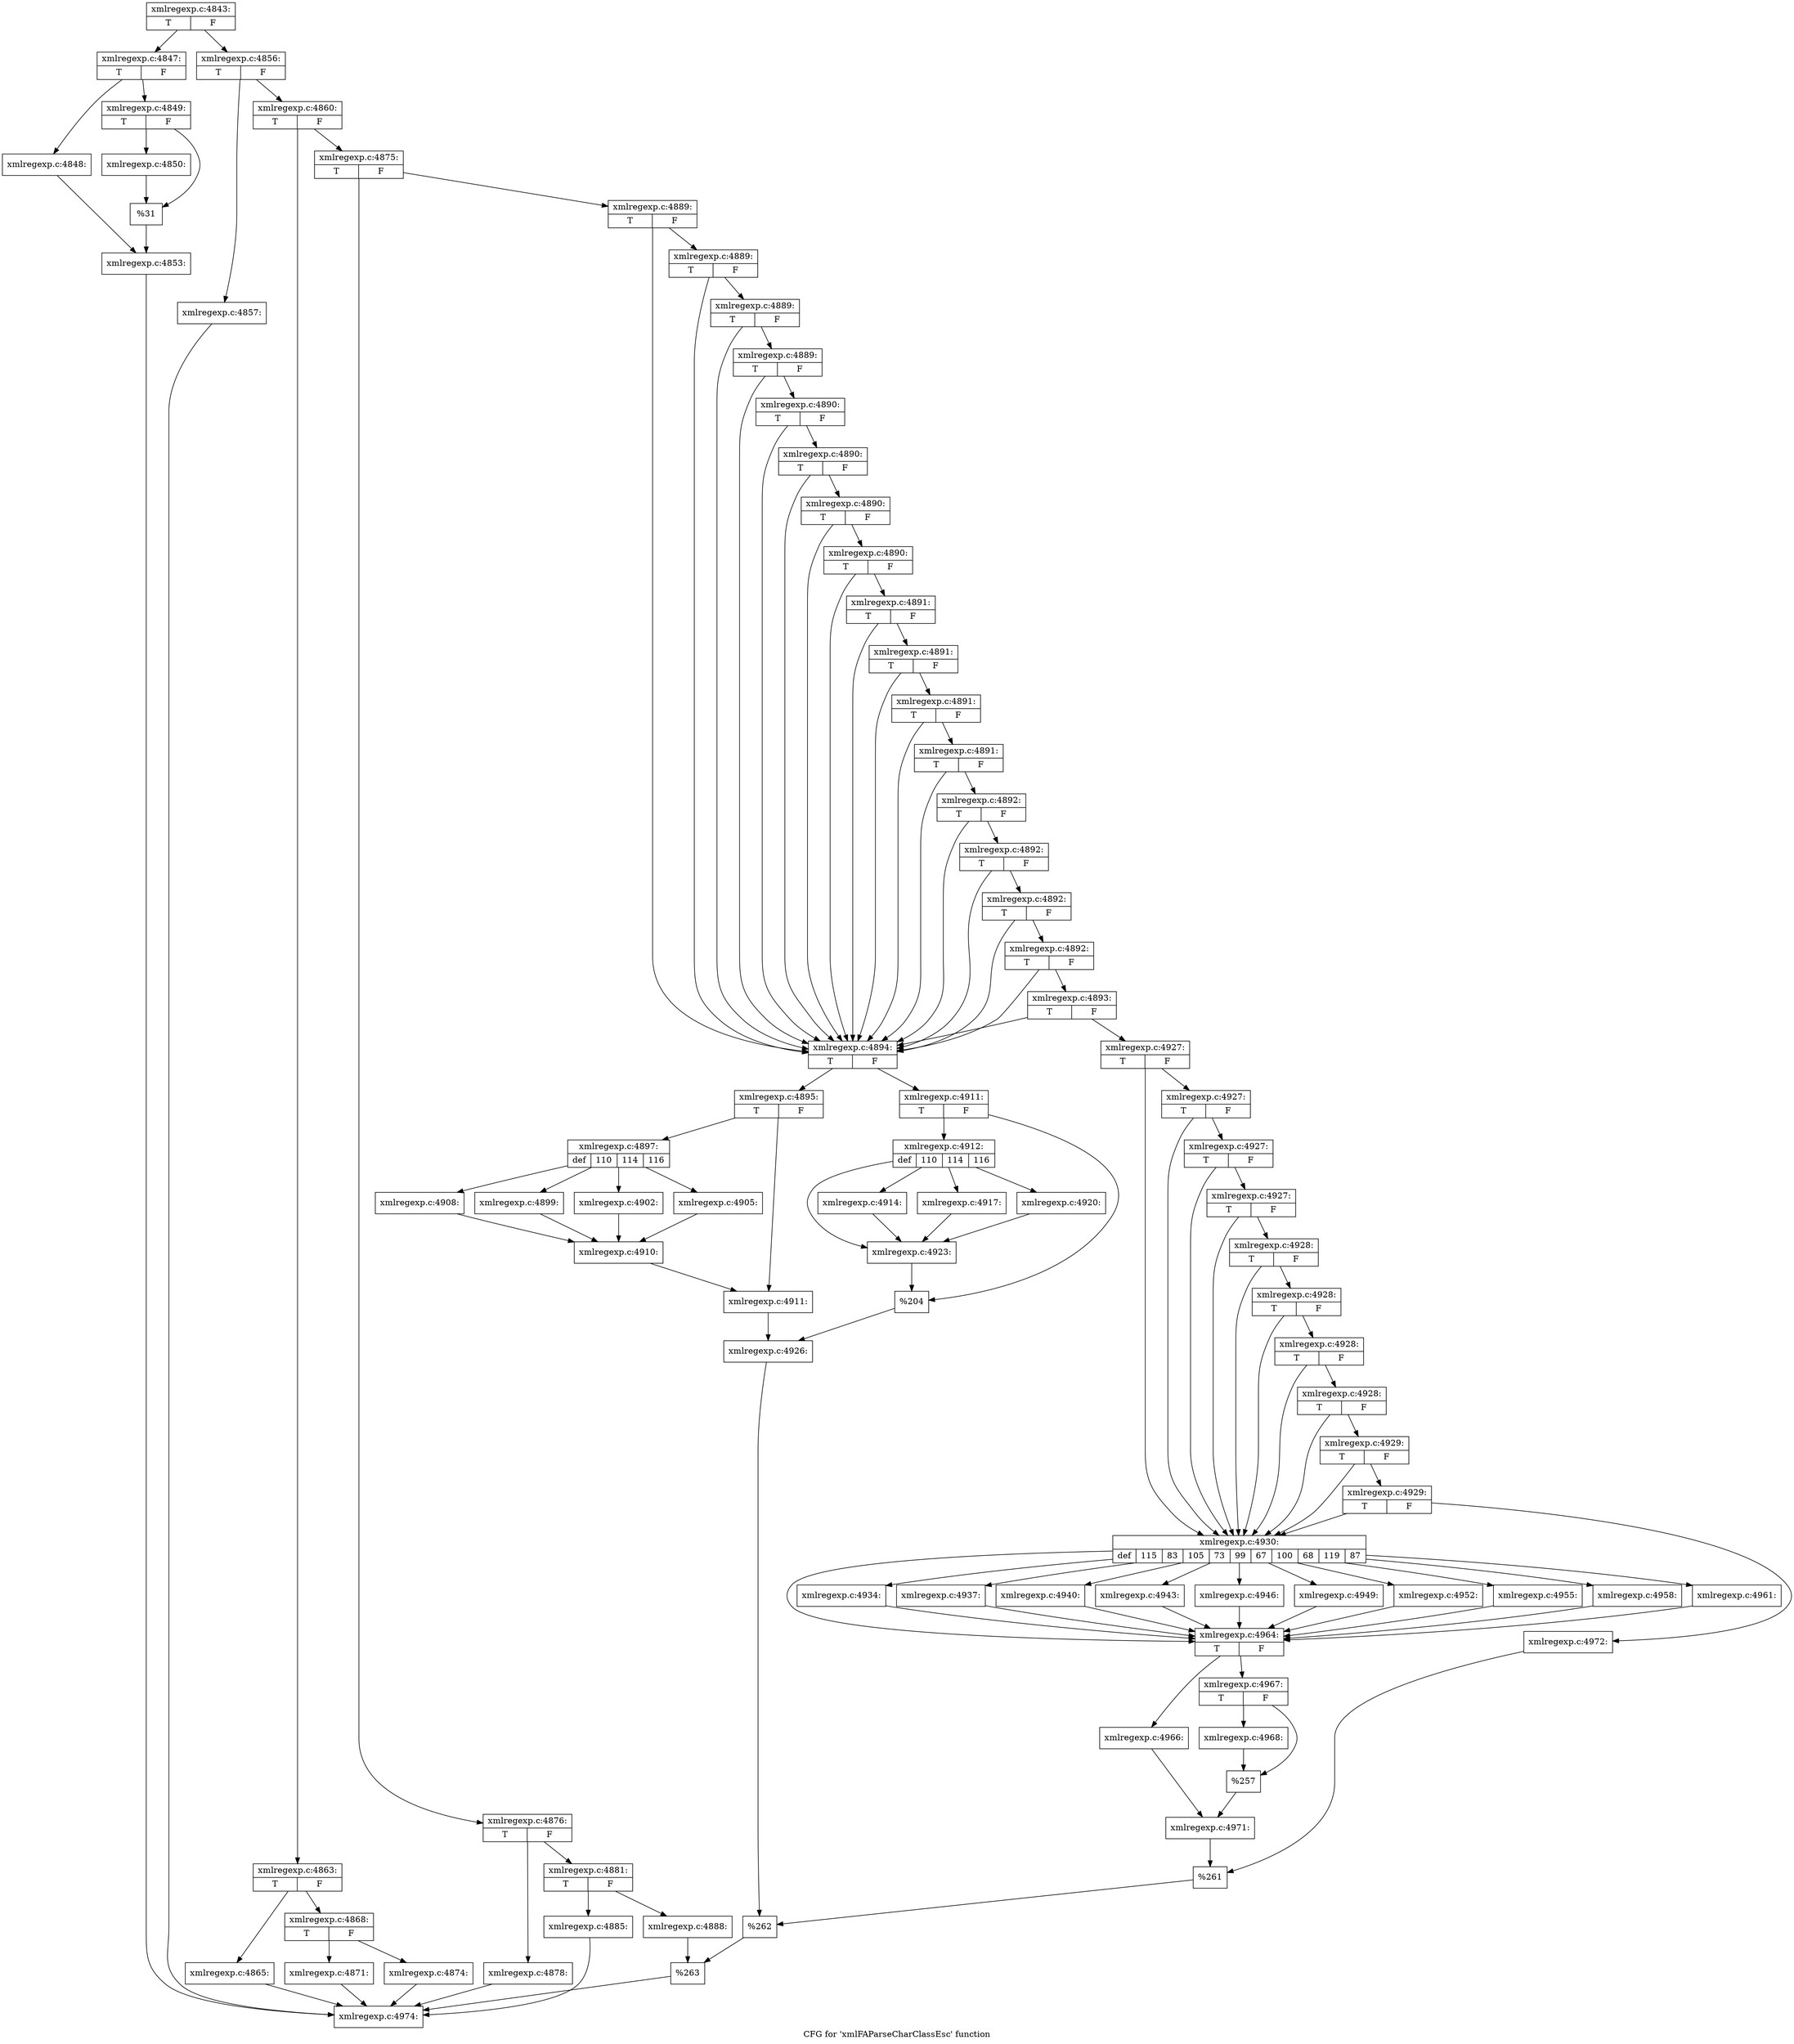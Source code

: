 digraph "CFG for 'xmlFAParseCharClassEsc' function" {
	label="CFG for 'xmlFAParseCharClassEsc' function";

	Node0x41623c0 [shape=record,label="{xmlregexp.c:4843:|{<s0>T|<s1>F}}"];
	Node0x41623c0 -> Node0x4162570;
	Node0x41623c0 -> Node0x41625c0;
	Node0x4162570 [shape=record,label="{xmlregexp.c:4847:|{<s0>T|<s1>F}}"];
	Node0x4162570 -> Node0x43090f0;
	Node0x4162570 -> Node0x4309190;
	Node0x43090f0 [shape=record,label="{xmlregexp.c:4848:}"];
	Node0x43090f0 -> Node0x4309140;
	Node0x4309190 [shape=record,label="{xmlregexp.c:4849:|{<s0>T|<s1>F}}"];
	Node0x4309190 -> Node0x4309a20;
	Node0x4309190 -> Node0x4309a70;
	Node0x4309a20 [shape=record,label="{xmlregexp.c:4850:}"];
	Node0x4309a20 -> Node0x4309a70;
	Node0x4309a70 [shape=record,label="{%31}"];
	Node0x4309a70 -> Node0x4309140;
	Node0x4309140 [shape=record,label="{xmlregexp.c:4853:}"];
	Node0x4309140 -> Node0x430bca0;
	Node0x41625c0 [shape=record,label="{xmlregexp.c:4856:|{<s0>T|<s1>F}}"];
	Node0x41625c0 -> Node0x430ab90;
	Node0x41625c0 -> Node0x430abe0;
	Node0x430ab90 [shape=record,label="{xmlregexp.c:4857:}"];
	Node0x430ab90 -> Node0x430bca0;
	Node0x430abe0 [shape=record,label="{xmlregexp.c:4860:|{<s0>T|<s1>F}}"];
	Node0x430abe0 -> Node0x430bc50;
	Node0x430abe0 -> Node0x430bcf0;
	Node0x430bc50 [shape=record,label="{xmlregexp.c:4863:|{<s0>T|<s1>F}}"];
	Node0x430bc50 -> Node0x430c2f0;
	Node0x430bc50 -> Node0x430c340;
	Node0x430c2f0 [shape=record,label="{xmlregexp.c:4865:}"];
	Node0x430c2f0 -> Node0x430bca0;
	Node0x430c340 [shape=record,label="{xmlregexp.c:4868:|{<s0>T|<s1>F}}"];
	Node0x430c340 -> Node0x430d810;
	Node0x430c340 -> Node0x430db40;
	Node0x430d810 [shape=record,label="{xmlregexp.c:4871:}"];
	Node0x430d810 -> Node0x430bca0;
	Node0x430db40 [shape=record,label="{xmlregexp.c:4874:}"];
	Node0x430db40 -> Node0x430bca0;
	Node0x430bcf0 [shape=record,label="{xmlregexp.c:4875:|{<s0>T|<s1>F}}"];
	Node0x430bcf0 -> Node0x430e5d0;
	Node0x430bcf0 -> Node0x430e670;
	Node0x430e5d0 [shape=record,label="{xmlregexp.c:4876:|{<s0>T|<s1>F}}"];
	Node0x430e5d0 -> Node0x430ebf0;
	Node0x430e5d0 -> Node0x430ec40;
	Node0x430ebf0 [shape=record,label="{xmlregexp.c:4878:}"];
	Node0x430ebf0 -> Node0x430bca0;
	Node0x430ec40 [shape=record,label="{xmlregexp.c:4881:|{<s0>T|<s1>F}}"];
	Node0x430ec40 -> Node0x430fc10;
	Node0x430ec40 -> Node0x430fc60;
	Node0x430fc10 [shape=record,label="{xmlregexp.c:4885:}"];
	Node0x430fc10 -> Node0x430bca0;
	Node0x430fc60 [shape=record,label="{xmlregexp.c:4888:}"];
	Node0x430fc60 -> Node0x430e620;
	Node0x430e670 [shape=record,label="{xmlregexp.c:4889:|{<s0>T|<s1>F}}"];
	Node0x430e670 -> Node0x430d380;
	Node0x430e670 -> Node0x4310dc0;
	Node0x4310dc0 [shape=record,label="{xmlregexp.c:4889:|{<s0>T|<s1>F}}"];
	Node0x4310dc0 -> Node0x430d380;
	Node0x4310dc0 -> Node0x4310d40;
	Node0x4310d40 [shape=record,label="{xmlregexp.c:4889:|{<s0>T|<s1>F}}"];
	Node0x4310d40 -> Node0x430d380;
	Node0x4310d40 -> Node0x4310cc0;
	Node0x4310cc0 [shape=record,label="{xmlregexp.c:4889:|{<s0>T|<s1>F}}"];
	Node0x4310cc0 -> Node0x430d380;
	Node0x4310cc0 -> Node0x4310c40;
	Node0x4310c40 [shape=record,label="{xmlregexp.c:4890:|{<s0>T|<s1>F}}"];
	Node0x4310c40 -> Node0x430d380;
	Node0x4310c40 -> Node0x4310bc0;
	Node0x4310bc0 [shape=record,label="{xmlregexp.c:4890:|{<s0>T|<s1>F}}"];
	Node0x4310bc0 -> Node0x430d380;
	Node0x4310bc0 -> Node0x4310b40;
	Node0x4310b40 [shape=record,label="{xmlregexp.c:4890:|{<s0>T|<s1>F}}"];
	Node0x4310b40 -> Node0x430d380;
	Node0x4310b40 -> Node0x4310ac0;
	Node0x4310ac0 [shape=record,label="{xmlregexp.c:4890:|{<s0>T|<s1>F}}"];
	Node0x4310ac0 -> Node0x430d380;
	Node0x4310ac0 -> Node0x4310a40;
	Node0x4310a40 [shape=record,label="{xmlregexp.c:4891:|{<s0>T|<s1>F}}"];
	Node0x4310a40 -> Node0x430d380;
	Node0x4310a40 -> Node0x43109c0;
	Node0x43109c0 [shape=record,label="{xmlregexp.c:4891:|{<s0>T|<s1>F}}"];
	Node0x43109c0 -> Node0x430d380;
	Node0x43109c0 -> Node0x4310970;
	Node0x4310970 [shape=record,label="{xmlregexp.c:4891:|{<s0>T|<s1>F}}"];
	Node0x4310970 -> Node0x430d380;
	Node0x4310970 -> Node0x4310920;
	Node0x4310920 [shape=record,label="{xmlregexp.c:4891:|{<s0>T|<s1>F}}"];
	Node0x4310920 -> Node0x430d380;
	Node0x4310920 -> Node0x43108d0;
	Node0x43108d0 [shape=record,label="{xmlregexp.c:4892:|{<s0>T|<s1>F}}"];
	Node0x43108d0 -> Node0x430d380;
	Node0x43108d0 -> Node0x4310880;
	Node0x4310880 [shape=record,label="{xmlregexp.c:4892:|{<s0>T|<s1>F}}"];
	Node0x4310880 -> Node0x430d380;
	Node0x4310880 -> Node0x4310830;
	Node0x4310830 [shape=record,label="{xmlregexp.c:4892:|{<s0>T|<s1>F}}"];
	Node0x4310830 -> Node0x430d380;
	Node0x4310830 -> Node0x430d730;
	Node0x430d730 [shape=record,label="{xmlregexp.c:4892:|{<s0>T|<s1>F}}"];
	Node0x430d730 -> Node0x430d380;
	Node0x430d730 -> Node0x430d6e0;
	Node0x430d6e0 [shape=record,label="{xmlregexp.c:4893:|{<s0>T|<s1>F}}"];
	Node0x430d6e0 -> Node0x430d380;
	Node0x430d6e0 -> Node0x430d950;
	Node0x430d380 [shape=record,label="{xmlregexp.c:4894:|{<s0>T|<s1>F}}"];
	Node0x430d380 -> Node0x43131b0;
	Node0x430d380 -> Node0x4313250;
	Node0x43131b0 [shape=record,label="{xmlregexp.c:4895:|{<s0>T|<s1>F}}"];
	Node0x43131b0 -> Node0x4313a20;
	Node0x43131b0 -> Node0x4313a70;
	Node0x4313a20 [shape=record,label="{xmlregexp.c:4897:|{<s0>def|<s1>110|<s2>114|<s3>116}}"];
	Node0x4313a20 -> Node0x4313f70;
	Node0x4313a20 -> Node0x43142b0;
	Node0x4313a20 -> Node0x4314700;
	Node0x4313a20 -> Node0x4314b50;
	Node0x43142b0 [shape=record,label="{xmlregexp.c:4899:}"];
	Node0x43142b0 -> Node0x4313ef0;
	Node0x4314700 [shape=record,label="{xmlregexp.c:4902:}"];
	Node0x4314700 -> Node0x4313ef0;
	Node0x4314b50 [shape=record,label="{xmlregexp.c:4905:}"];
	Node0x4314b50 -> Node0x4313ef0;
	Node0x4313f70 [shape=record,label="{xmlregexp.c:4908:}"];
	Node0x4313f70 -> Node0x4313ef0;
	Node0x4313ef0 [shape=record,label="{xmlregexp.c:4910:}"];
	Node0x4313ef0 -> Node0x4313a70;
	Node0x4313a70 [shape=record,label="{xmlregexp.c:4911:}"];
	Node0x4313a70 -> Node0x4313200;
	Node0x4313250 [shape=record,label="{xmlregexp.c:4911:|{<s0>T|<s1>F}}"];
	Node0x4313250 -> Node0x4315680;
	Node0x4313250 -> Node0x43156d0;
	Node0x4315680 [shape=record,label="{xmlregexp.c:4912:|{<s0>def|<s1>110|<s2>114|<s3>116}}"];
	Node0x4315680 -> Node0x4315c80;
	Node0x4315680 -> Node0x4316040;
	Node0x4315680 -> Node0x4316230;
	Node0x4315680 -> Node0x4316420;
	Node0x4316040 [shape=record,label="{xmlregexp.c:4914:}"];
	Node0x4316040 -> Node0x4315c80;
	Node0x4316230 [shape=record,label="{xmlregexp.c:4917:}"];
	Node0x4316230 -> Node0x4315c80;
	Node0x4316420 [shape=record,label="{xmlregexp.c:4920:}"];
	Node0x4316420 -> Node0x4315c80;
	Node0x4315c80 [shape=record,label="{xmlregexp.c:4923:}"];
	Node0x4315c80 -> Node0x43156d0;
	Node0x43156d0 [shape=record,label="{%204}"];
	Node0x43156d0 -> Node0x4313200;
	Node0x4313200 [shape=record,label="{xmlregexp.c:4926:}"];
	Node0x4313200 -> Node0x430d900;
	Node0x430d950 [shape=record,label="{xmlregexp.c:4927:|{<s0>T|<s1>F}}"];
	Node0x430d950 -> Node0x4315d00;
	Node0x430d950 -> Node0x4317770;
	Node0x4317770 [shape=record,label="{xmlregexp.c:4927:|{<s0>T|<s1>F}}"];
	Node0x4317770 -> Node0x4315d00;
	Node0x4317770 -> Node0x43176f0;
	Node0x43176f0 [shape=record,label="{xmlregexp.c:4927:|{<s0>T|<s1>F}}"];
	Node0x43176f0 -> Node0x4315d00;
	Node0x43176f0 -> Node0x4317670;
	Node0x4317670 [shape=record,label="{xmlregexp.c:4927:|{<s0>T|<s1>F}}"];
	Node0x4317670 -> Node0x4315d00;
	Node0x4317670 -> Node0x43175f0;
	Node0x43175f0 [shape=record,label="{xmlregexp.c:4928:|{<s0>T|<s1>F}}"];
	Node0x43175f0 -> Node0x4315d00;
	Node0x43175f0 -> Node0x4317570;
	Node0x4317570 [shape=record,label="{xmlregexp.c:4928:|{<s0>T|<s1>F}}"];
	Node0x4317570 -> Node0x4315d00;
	Node0x4317570 -> Node0x43174f0;
	Node0x43174f0 [shape=record,label="{xmlregexp.c:4928:|{<s0>T|<s1>F}}"];
	Node0x43174f0 -> Node0x4315d00;
	Node0x43174f0 -> Node0x4317470;
	Node0x4317470 [shape=record,label="{xmlregexp.c:4928:|{<s0>T|<s1>F}}"];
	Node0x4317470 -> Node0x4315d00;
	Node0x4317470 -> Node0x43173f0;
	Node0x43173f0 [shape=record,label="{xmlregexp.c:4929:|{<s0>T|<s1>F}}"];
	Node0x43173f0 -> Node0x4315d00;
	Node0x43173f0 -> Node0x4317370;
	Node0x4317370 [shape=record,label="{xmlregexp.c:4929:|{<s0>T|<s1>F}}"];
	Node0x4317370 -> Node0x4315d00;
	Node0x4317370 -> Node0x4317320;
	Node0x4315d00 [shape=record,label="{xmlregexp.c:4930:|{<s0>def|<s1>115|<s2>83|<s3>105|<s4>73|<s5>99|<s6>67|<s7>100|<s8>68|<s9>119|<s10>87}}"];
	Node0x4315d00 -> Node0x43191f0;
	Node0x4315d00 -> Node0x43195b0;
	Node0x4315d00 -> Node0x43197a0;
	Node0x4315d00 -> Node0x4319990;
	Node0x4315d00 -> Node0x4319b80;
	Node0x4315d00 -> Node0x4319d70;
	Node0x4315d00 -> Node0x4319f60;
	Node0x4315d00 -> Node0x431a150;
	Node0x4315d00 -> Node0x431a340;
	Node0x4315d00 -> Node0x431a530;
	Node0x4315d00 -> Node0x431a720;
	Node0x43195b0 [shape=record,label="{xmlregexp.c:4934:}"];
	Node0x43195b0 -> Node0x43191f0;
	Node0x43197a0 [shape=record,label="{xmlregexp.c:4937:}"];
	Node0x43197a0 -> Node0x43191f0;
	Node0x4319990 [shape=record,label="{xmlregexp.c:4940:}"];
	Node0x4319990 -> Node0x43191f0;
	Node0x4319b80 [shape=record,label="{xmlregexp.c:4943:}"];
	Node0x4319b80 -> Node0x43191f0;
	Node0x4319d70 [shape=record,label="{xmlregexp.c:4946:}"];
	Node0x4319d70 -> Node0x43191f0;
	Node0x4319f60 [shape=record,label="{xmlregexp.c:4949:}"];
	Node0x4319f60 -> Node0x43191f0;
	Node0x431a150 [shape=record,label="{xmlregexp.c:4952:}"];
	Node0x431a150 -> Node0x43191f0;
	Node0x431a340 [shape=record,label="{xmlregexp.c:4955:}"];
	Node0x431a340 -> Node0x43191f0;
	Node0x431a530 [shape=record,label="{xmlregexp.c:4958:}"];
	Node0x431a530 -> Node0x43191f0;
	Node0x431a720 [shape=record,label="{xmlregexp.c:4961:}"];
	Node0x431a720 -> Node0x43191f0;
	Node0x43191f0 [shape=record,label="{xmlregexp.c:4964:|{<s0>T|<s1>F}}"];
	Node0x43191f0 -> Node0x4319270;
	Node0x43191f0 -> Node0x431ad00;
	Node0x4319270 [shape=record,label="{xmlregexp.c:4966:}"];
	Node0x4319270 -> Node0x431acb0;
	Node0x431ad00 [shape=record,label="{xmlregexp.c:4967:|{<s0>T|<s1>F}}"];
	Node0x431ad00 -> Node0x431b650;
	Node0x431ad00 -> Node0x431b6a0;
	Node0x431b650 [shape=record,label="{xmlregexp.c:4968:}"];
	Node0x431b650 -> Node0x431b6a0;
	Node0x431b6a0 [shape=record,label="{%257}"];
	Node0x431b6a0 -> Node0x431acb0;
	Node0x431acb0 [shape=record,label="{xmlregexp.c:4971:}"];
	Node0x431acb0 -> Node0x43172d0;
	Node0x4317320 [shape=record,label="{xmlregexp.c:4972:}"];
	Node0x4317320 -> Node0x43172d0;
	Node0x43172d0 [shape=record,label="{%261}"];
	Node0x43172d0 -> Node0x430d900;
	Node0x430d900 [shape=record,label="{%262}"];
	Node0x430d900 -> Node0x430e620;
	Node0x430e620 [shape=record,label="{%263}"];
	Node0x430e620 -> Node0x430bca0;
	Node0x430bca0 [shape=record,label="{xmlregexp.c:4974:}"];
}
